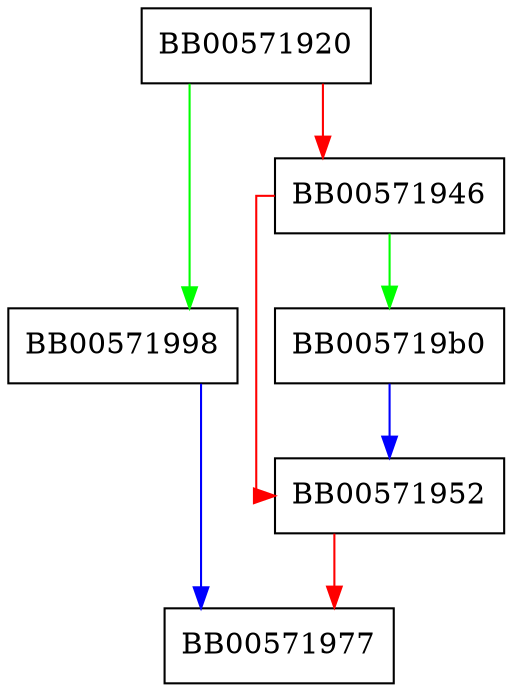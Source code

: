 digraph CONF_get_number {
  node [shape="box"];
  graph [splines=ortho];
  BB00571920 -> BB00571998 [color="green"];
  BB00571920 -> BB00571946 [color="red"];
  BB00571946 -> BB005719b0 [color="green"];
  BB00571946 -> BB00571952 [color="red"];
  BB00571952 -> BB00571977 [color="red"];
  BB00571998 -> BB00571977 [color="blue"];
  BB005719b0 -> BB00571952 [color="blue"];
}